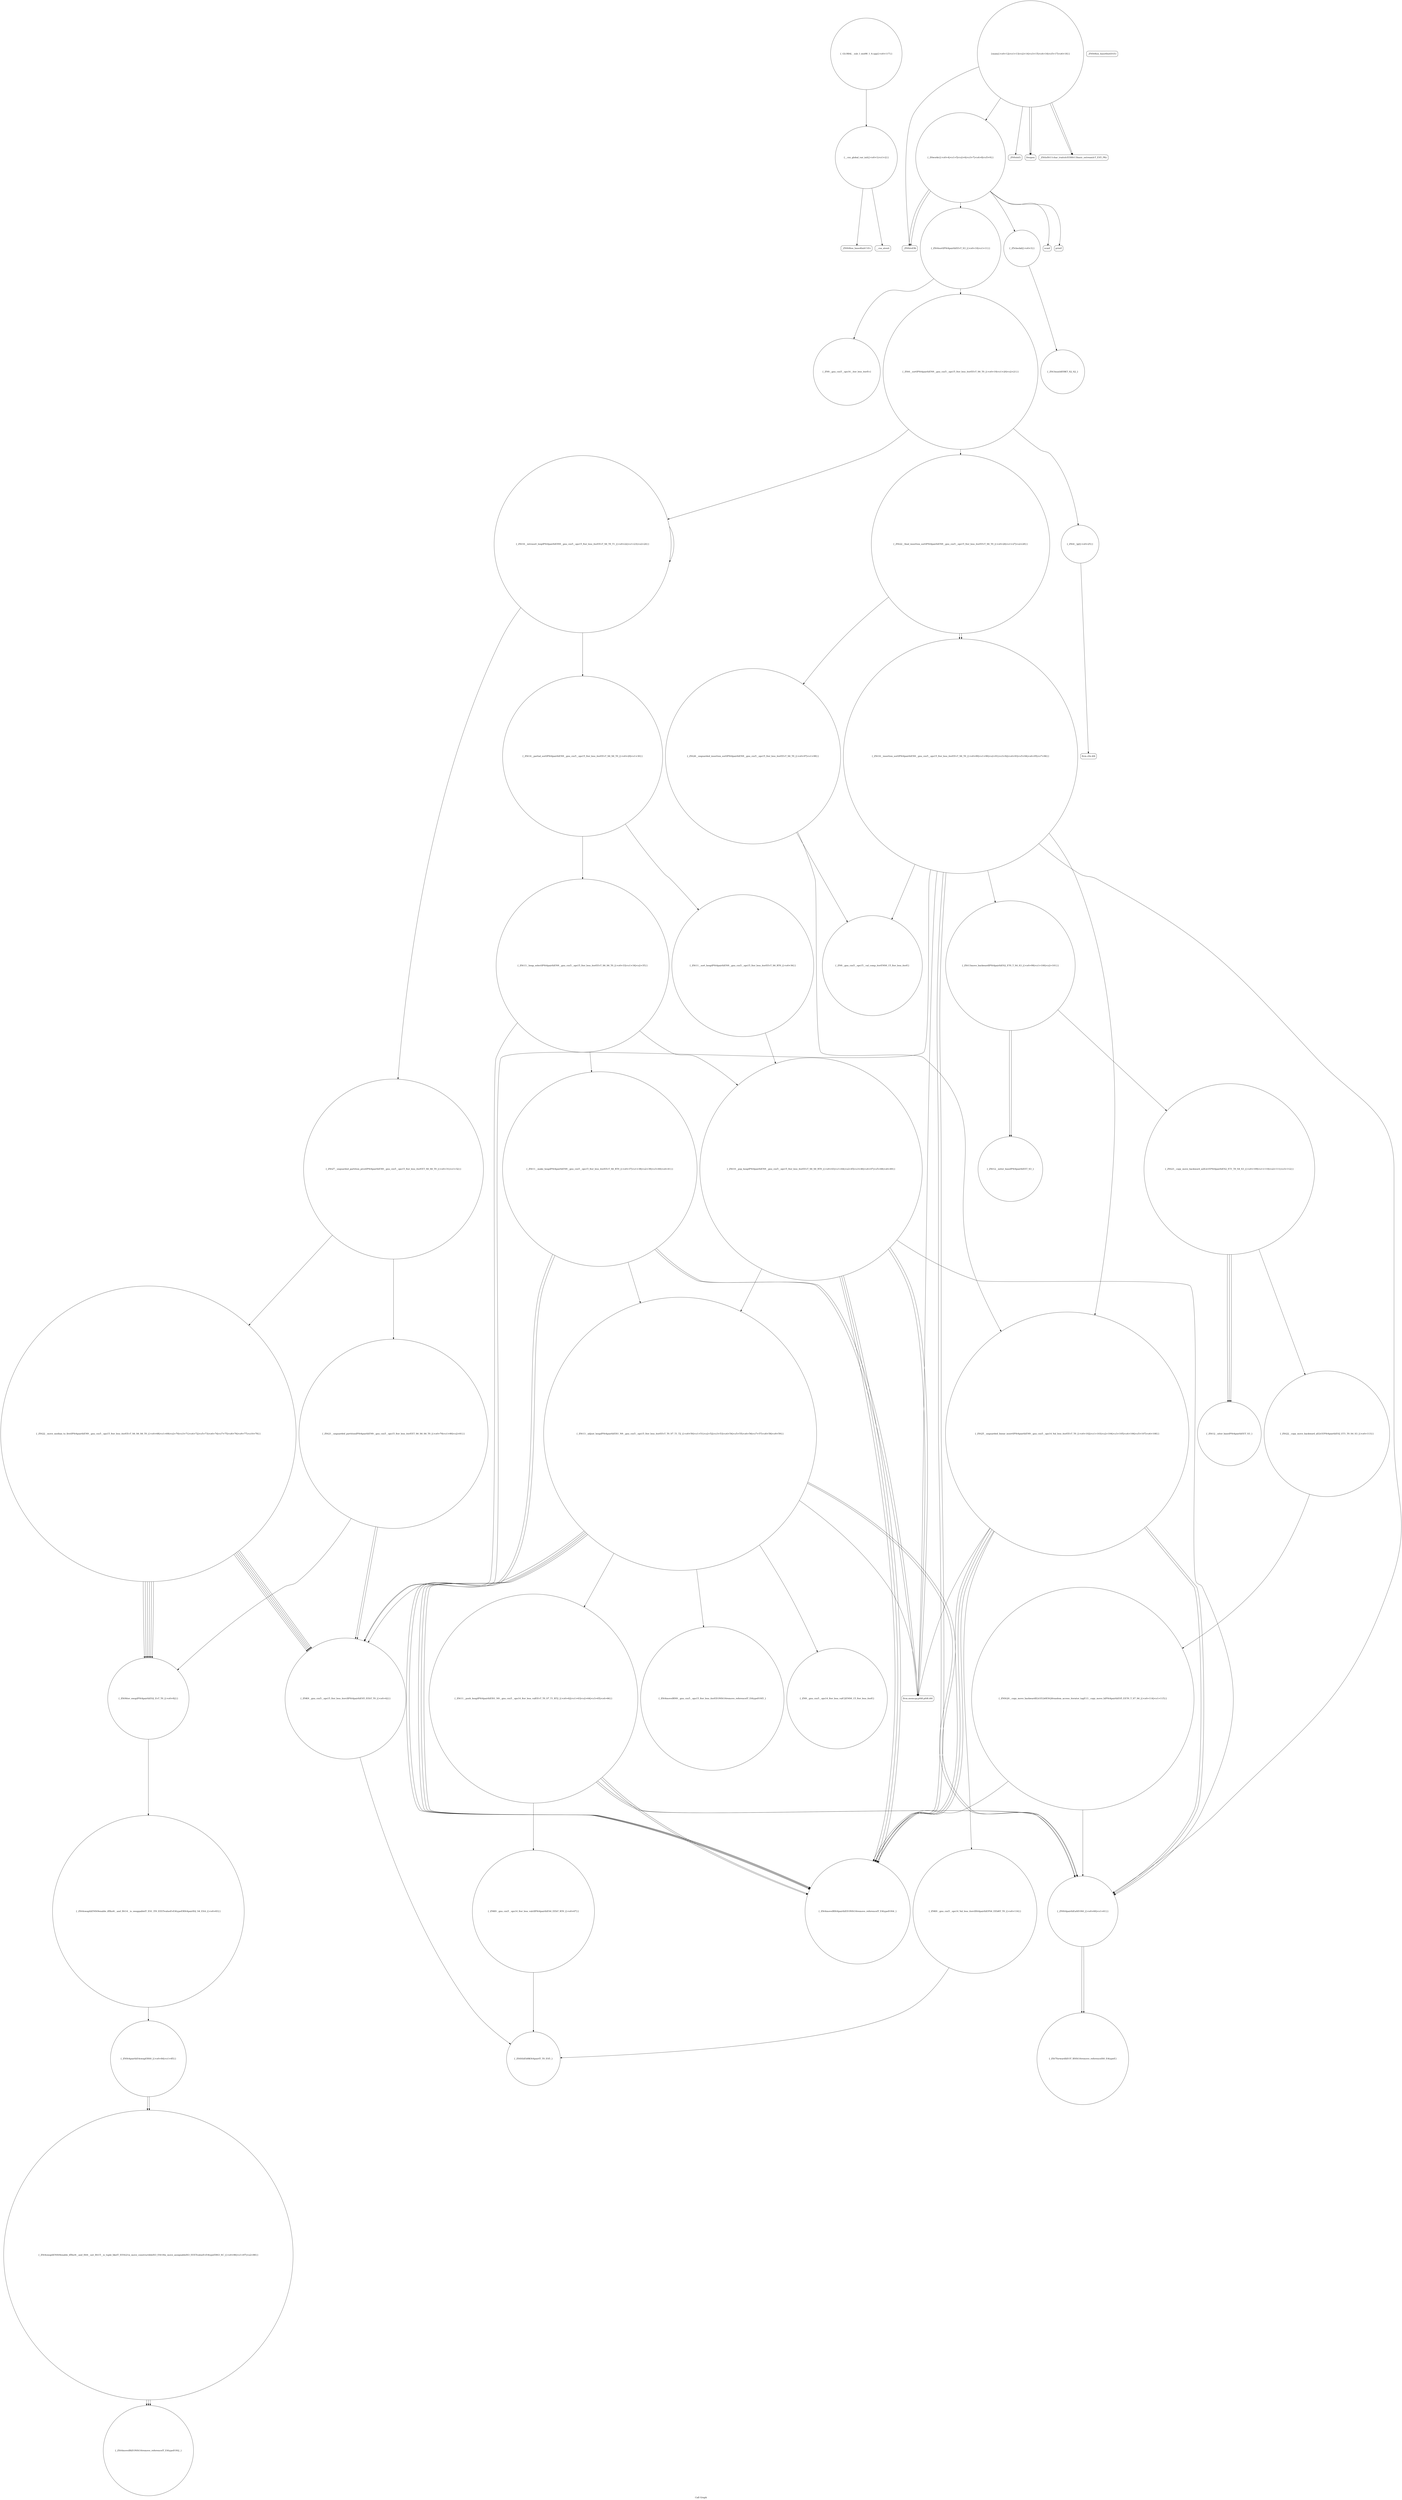 digraph "Call Graph" {
	label="Call Graph";

	Node0x55c9b4e6a560 [shape=record,shape=circle,label="{__cxx_global_var_init|{<s0>1|<s1>2}}"];
	Node0x55c9b4e6a560:s0 -> Node0x55c9b4e6a5e0[color=black];
	Node0x55c9b4e6a560:s1 -> Node0x55c9b4fe5220[color=black];
	Node0x55c9b4fe6720 [shape=record,shape=circle,label="{_ZSt16__insertion_sortIPSt4pairIiiEN9__gnu_cxx5__ops15_Iter_less_iterEEvT_S6_T0_|{<s0>89|<s1>90|<s2>91|<s3>92|<s4>93|<s5>94|<s6>95|<s7>96}}"];
	Node0x55c9b4fe6720:s0 -> Node0x55c9b4fe5d20[color=black];
	Node0x55c9b4fe6720:s1 -> Node0x55c9b4fe5e20[color=black];
	Node0x55c9b4fe6720:s2 -> Node0x55c9b4fe5ea0[color=black];
	Node0x55c9b4fe6720:s3 -> Node0x55c9b4fe6820[color=black];
	Node0x55c9b4fe6720:s4 -> Node0x55c9b4fe5e20[color=black];
	Node0x55c9b4fe6720:s5 -> Node0x55c9b4fe5fa0[color=black];
	Node0x55c9b4fe6720:s6 -> Node0x55c9b4fe7940[color=black];
	Node0x55c9b4fe6720:s7 -> Node0x55c9b4fe78c0[color=black];
	Node0x55c9b4fe5420 [shape=record,shape=Mrecord,label="{_ZNSirsERi}"];
	Node0x55c9b4fe7ac0 [shape=record,shape=circle,label="{_ZSt22__copy_move_backward_aILb1EPSt4pairIiiES2_ET1_T0_S4_S3_|{<s0>113}}"];
	Node0x55c9b4fe7ac0:s0 -> Node0x55c9b4fe7bc0[color=black];
	Node0x55c9b4fe57a0 [shape=record,shape=Mrecord,label="{_ZNSolsEi}"];
	Node0x55c9b4fe5b20 [shape=record,shape=circle,label="{_ZSt27__unguarded_partition_pivotIPSt4pairIiiEN9__gnu_cxx5__ops15_Iter_less_iterEET_S6_S6_T0_|{<s0>31|<s1>32}}"];
	Node0x55c9b4fe5b20:s0 -> Node0x55c9b4fe6320[color=black];
	Node0x55c9b4fe5b20:s1 -> Node0x55c9b4fe63a0[color=black];
	Node0x55c9b4fe5ea0 [shape=record,shape=Mrecord,label="{llvm.memcpy.p0i8.p0i8.i64}"];
	Node0x55c9b4fe6220 [shape=record,shape=circle,label="{_ZNK9__gnu_cxx5__ops14_Iter_less_valclIPSt4pairIiiES4_EEbT_RT0_|{<s0>67}}"];
	Node0x55c9b4fe6220:s0 -> Node0x55c9b4fe62a0[color=black];
	Node0x55c9b4fe65a0 [shape=record,shape=circle,label="{_ZSt4swapIiENSt9enable_ifIXsr6__and_ISt6__not_ISt15__is_tuple_likeIT_EESt21is_move_constructibleIS3_ESt18is_move_assignableIS3_EEE5valueEvE4typeERS3_SC_|{<s0>86|<s1>87|<s2>88}}"];
	Node0x55c9b4fe65a0:s0 -> Node0x55c9b4fe6620[color=black];
	Node0x55c9b4fe65a0:s1 -> Node0x55c9b4fe6620[color=black];
	Node0x55c9b4fe65a0:s2 -> Node0x55c9b4fe6620[color=black];
	Node0x55c9b4fe52a0 [shape=record,shape=circle,label="{_Z5checkd|{<s0>3}}"];
	Node0x55c9b4fe52a0:s0 -> Node0x55c9b4fe5320[color=black];
	Node0x55c9b4fe7940 [shape=record,shape=circle,label="{_ZN9__gnu_cxx5__ops15__val_comp_iterENS0_15_Iter_less_iterE}"];
	Node0x55c9b4fe5620 [shape=record,shape=circle,label="{main|{<s0>12|<s1>13|<s2>14|<s3>15|<s4>16|<s5>17|<s6>18}}"];
	Node0x55c9b4fe5620:s0 -> Node0x55c9b4fe56a0[color=black];
	Node0x55c9b4fe5620:s1 -> Node0x55c9b4fe56a0[color=black];
	Node0x55c9b4fe5620:s2 -> Node0x55c9b4fe5420[color=black];
	Node0x55c9b4fe5620:s3 -> Node0x55c9b4fe5720[color=black];
	Node0x55c9b4fe5620:s4 -> Node0x55c9b4fe57a0[color=black];
	Node0x55c9b4fe5620:s5 -> Node0x55c9b4fe5720[color=black];
	Node0x55c9b4fe5620:s6 -> Node0x55c9b4fe53a0[color=black];
	Node0x55c9b4fe7cc0 [shape=record,shape=circle,label="{_GLOBAL__sub_I_oioi98_1_0.cpp|{<s0>117}}"];
	Node0x55c9b4fe7cc0:s0 -> Node0x55c9b4e6a560[color=black];
	Node0x55c9b4fe59a0 [shape=record,shape=circle,label="{_ZSt4__lgl|{<s0>25}}"];
	Node0x55c9b4fe59a0:s0 -> Node0x55c9b4fe66a0[color=black];
	Node0x55c9b4fe5d20 [shape=record,shape=circle,label="{_ZNK9__gnu_cxx5__ops15_Iter_less_iterclIPSt4pairIiiES5_EEbT_T0_|{<s0>42}}"];
	Node0x55c9b4fe5d20:s0 -> Node0x55c9b4fe62a0[color=black];
	Node0x55c9b4fe60a0 [shape=record,shape=circle,label="{_ZN9__gnu_cxx5__ops14_Iter_less_valC2ENS0_15_Iter_less_iterE}"];
	Node0x55c9b4fe6420 [shape=record,shape=circle,label="{_ZSt9iter_swapIPSt4pairIiiES2_EvT_T0_|{<s0>82}}"];
	Node0x55c9b4fe6420:s0 -> Node0x55c9b4fe64a0[color=black];
	Node0x55c9b4e6a5e0 [shape=record,shape=Mrecord,label="{_ZNSt8ios_base4InitC1Ev}"];
	Node0x55c9b4fe67a0 [shape=record,shape=circle,label="{_ZSt26__unguarded_insertion_sortIPSt4pairIiiEN9__gnu_cxx5__ops15_Iter_less_iterEEvT_S6_T0_|{<s0>97|<s1>98}}"];
	Node0x55c9b4fe67a0:s0 -> Node0x55c9b4fe7940[color=black];
	Node0x55c9b4fe67a0:s1 -> Node0x55c9b4fe78c0[color=black];
	Node0x55c9b4fe54a0 [shape=record,shape=Mrecord,label="{scanf}"];
	Node0x55c9b4fe7b40 [shape=record,shape=circle,label="{_ZSt12__niter_baseIPSt4pairIiiEET_S3_}"];
	Node0x55c9b4fe5820 [shape=record,shape=circle,label="{_ZSt6__sortIPSt4pairIiiEN9__gnu_cxx5__ops15_Iter_less_iterEEvT_S6_T0_|{<s0>19|<s1>20|<s2>21}}"];
	Node0x55c9b4fe5820:s0 -> Node0x55c9b4fe59a0[color=black];
	Node0x55c9b4fe5820:s1 -> Node0x55c9b4fe5920[color=black];
	Node0x55c9b4fe5820:s2 -> Node0x55c9b4fe5a20[color=black];
	Node0x55c9b4fe5ba0 [shape=record,shape=circle,label="{_ZSt13__heap_selectIPSt4pairIiiEN9__gnu_cxx5__ops15_Iter_less_iterEEvT_S6_S6_T0_|{<s0>33|<s1>34|<s2>35}}"];
	Node0x55c9b4fe5ba0:s0 -> Node0x55c9b4fe5ca0[color=black];
	Node0x55c9b4fe5ba0:s1 -> Node0x55c9b4fe5d20[color=black];
	Node0x55c9b4fe5ba0:s2 -> Node0x55c9b4fe5da0[color=black];
	Node0x55c9b4fe5f20 [shape=record,shape=circle,label="{_ZSt13__adjust_heapIPSt4pairIiiElS1_N9__gnu_cxx5__ops15_Iter_less_iterEEvT_T0_S7_T1_T2_|{<s0>50|<s1>51|<s2>52|<s3>53|<s4>54|<s5>55|<s6>56|<s7>57|<s8>58|<s9>59}}"];
	Node0x55c9b4fe5f20:s0 -> Node0x55c9b4fe5d20[color=black];
	Node0x55c9b4fe5f20:s1 -> Node0x55c9b4fe5e20[color=black];
	Node0x55c9b4fe5f20:s2 -> Node0x55c9b4fe5fa0[color=black];
	Node0x55c9b4fe5f20:s3 -> Node0x55c9b4fe5e20[color=black];
	Node0x55c9b4fe5f20:s4 -> Node0x55c9b4fe5fa0[color=black];
	Node0x55c9b4fe5f20:s5 -> Node0x55c9b4fe6020[color=black];
	Node0x55c9b4fe5f20:s6 -> Node0x55c9b4fe60a0[color=black];
	Node0x55c9b4fe5f20:s7 -> Node0x55c9b4fe5e20[color=black];
	Node0x55c9b4fe5f20:s8 -> Node0x55c9b4fe5ea0[color=black];
	Node0x55c9b4fe5f20:s9 -> Node0x55c9b4fe6120[color=black];
	Node0x55c9b4fe62a0 [shape=record,shape=circle,label="{_ZStltIiiEbRKSt4pairIT_T0_ES5_}"];
	Node0x55c9b4fe6620 [shape=record,shape=circle,label="{_ZSt4moveIRiEONSt16remove_referenceIT_E4typeEOS2_}"];
	Node0x55c9b4fe5320 [shape=record,shape=circle,label="{_ZSt3maxIdERKT_S2_S2_}"];
	Node0x55c9b4fe79c0 [shape=record,shape=circle,label="{_ZSt23__copy_move_backward_a2ILb1EPSt4pairIiiES2_ET1_T0_S4_S3_|{<s0>109|<s1>110|<s2>111|<s3>112}}"];
	Node0x55c9b4fe79c0:s0 -> Node0x55c9b4fe7b40[color=black];
	Node0x55c9b4fe79c0:s1 -> Node0x55c9b4fe7b40[color=black];
	Node0x55c9b4fe79c0:s2 -> Node0x55c9b4fe7b40[color=black];
	Node0x55c9b4fe79c0:s3 -> Node0x55c9b4fe7ac0[color=black];
	Node0x55c9b4fe56a0 [shape=record,shape=Mrecord,label="{freopen}"];
	Node0x55c9b4fe5a20 [shape=record,shape=circle,label="{_ZSt22__final_insertion_sortIPSt4pairIiiEN9__gnu_cxx5__ops15_Iter_less_iterEEvT_S6_T0_|{<s0>26|<s1>27|<s2>28}}"];
	Node0x55c9b4fe5a20:s0 -> Node0x55c9b4fe6720[color=black];
	Node0x55c9b4fe5a20:s1 -> Node0x55c9b4fe67a0[color=black];
	Node0x55c9b4fe5a20:s2 -> Node0x55c9b4fe6720[color=black];
	Node0x55c9b4fe5da0 [shape=record,shape=circle,label="{_ZSt10__pop_heapIPSt4pairIiiEN9__gnu_cxx5__ops15_Iter_less_iterEEvT_S6_S6_RT0_|{<s0>43|<s1>44|<s2>45|<s3>46|<s4>47|<s5>48|<s6>49}}"];
	Node0x55c9b4fe5da0:s0 -> Node0x55c9b4fe5e20[color=black];
	Node0x55c9b4fe5da0:s1 -> Node0x55c9b4fe5ea0[color=black];
	Node0x55c9b4fe5da0:s2 -> Node0x55c9b4fe5e20[color=black];
	Node0x55c9b4fe5da0:s3 -> Node0x55c9b4fe5fa0[color=black];
	Node0x55c9b4fe5da0:s4 -> Node0x55c9b4fe5e20[color=black];
	Node0x55c9b4fe5da0:s5 -> Node0x55c9b4fe5ea0[color=black];
	Node0x55c9b4fe5da0:s6 -> Node0x55c9b4fe5f20[color=black];
	Node0x55c9b4fe6120 [shape=record,shape=circle,label="{_ZSt11__push_heapIPSt4pairIiiElS1_N9__gnu_cxx5__ops14_Iter_less_valEEvT_T0_S7_T1_RT2_|{<s0>62|<s1>63|<s2>64|<s3>65|<s4>66}}"];
	Node0x55c9b4fe6120:s0 -> Node0x55c9b4fe6220[color=black];
	Node0x55c9b4fe6120:s1 -> Node0x55c9b4fe5e20[color=black];
	Node0x55c9b4fe6120:s2 -> Node0x55c9b4fe5fa0[color=black];
	Node0x55c9b4fe6120:s3 -> Node0x55c9b4fe5e20[color=black];
	Node0x55c9b4fe6120:s4 -> Node0x55c9b4fe5fa0[color=black];
	Node0x55c9b4fe64a0 [shape=record,shape=circle,label="{_ZSt4swapIiiENSt9enable_ifIXsr6__and_ISt14__is_swappableIT_ES1_IT0_EEE5valueEvE4typeERSt4pairIS2_S4_ESA_|{<s0>83}}"];
	Node0x55c9b4fe64a0:s0 -> Node0x55c9b4fe6520[color=black];
	Node0x55c9b4fe51a0 [shape=record,shape=Mrecord,label="{_ZNSt8ios_base4InitD1Ev}"];
	Node0x55c9b4fe6820 [shape=record,shape=circle,label="{_ZSt13move_backwardIPSt4pairIiiES2_ET0_T_S4_S3_|{<s0>99|<s1>100|<s2>101}}"];
	Node0x55c9b4fe6820:s0 -> Node0x55c9b4fe7a40[color=black];
	Node0x55c9b4fe6820:s1 -> Node0x55c9b4fe7a40[color=black];
	Node0x55c9b4fe6820:s2 -> Node0x55c9b4fe79c0[color=black];
	Node0x55c9b4fe5520 [shape=record,shape=circle,label="{_ZSt4sortIPSt4pairIiiEEvT_S3_|{<s0>10|<s1>11}}"];
	Node0x55c9b4fe5520:s0 -> Node0x55c9b4fe58a0[color=black];
	Node0x55c9b4fe5520:s1 -> Node0x55c9b4fe5820[color=black];
	Node0x55c9b4fe7bc0 [shape=record,shape=circle,label="{_ZNSt20__copy_move_backwardILb1ELb0ESt26random_access_iterator_tagE13__copy_move_bIPSt4pairIiiES5_EET0_T_S7_S6_|{<s0>114|<s1>115}}"];
	Node0x55c9b4fe7bc0:s0 -> Node0x55c9b4fe5e20[color=black];
	Node0x55c9b4fe7bc0:s1 -> Node0x55c9b4fe5fa0[color=black];
	Node0x55c9b4fe58a0 [shape=record,shape=circle,label="{_ZN9__gnu_cxx5__ops16__iter_less_iterEv}"];
	Node0x55c9b4fe5c20 [shape=record,shape=circle,label="{_ZSt11__sort_heapIPSt4pairIiiEN9__gnu_cxx5__ops15_Iter_less_iterEEvT_S6_RT0_|{<s0>36}}"];
	Node0x55c9b4fe5c20:s0 -> Node0x55c9b4fe5da0[color=black];
	Node0x55c9b4fe5fa0 [shape=record,shape=circle,label="{_ZNSt4pairIiiEaSEOS0_|{<s0>60|<s1>61}}"];
	Node0x55c9b4fe5fa0:s0 -> Node0x55c9b4fe61a0[color=black];
	Node0x55c9b4fe5fa0:s1 -> Node0x55c9b4fe61a0[color=black];
	Node0x55c9b4fe6320 [shape=record,shape=circle,label="{_ZSt22__move_median_to_firstIPSt4pairIiiEN9__gnu_cxx5__ops15_Iter_less_iterEEvT_S6_S6_S6_T0_|{<s0>68|<s1>69|<s2>70|<s3>71|<s4>72|<s5>73|<s6>74|<s7>75|<s8>76|<s9>77|<s10>78}}"];
	Node0x55c9b4fe6320:s0 -> Node0x55c9b4fe5d20[color=black];
	Node0x55c9b4fe6320:s1 -> Node0x55c9b4fe5d20[color=black];
	Node0x55c9b4fe6320:s2 -> Node0x55c9b4fe6420[color=black];
	Node0x55c9b4fe6320:s3 -> Node0x55c9b4fe5d20[color=black];
	Node0x55c9b4fe6320:s4 -> Node0x55c9b4fe6420[color=black];
	Node0x55c9b4fe6320:s5 -> Node0x55c9b4fe6420[color=black];
	Node0x55c9b4fe6320:s6 -> Node0x55c9b4fe5d20[color=black];
	Node0x55c9b4fe6320:s7 -> Node0x55c9b4fe6420[color=black];
	Node0x55c9b4fe6320:s8 -> Node0x55c9b4fe5d20[color=black];
	Node0x55c9b4fe6320:s9 -> Node0x55c9b4fe6420[color=black];
	Node0x55c9b4fe6320:s10 -> Node0x55c9b4fe6420[color=black];
	Node0x55c9b4fe66a0 [shape=record,shape=Mrecord,label="{llvm.ctlz.i64}"];
	Node0x55c9b4fe53a0 [shape=record,shape=circle,label="{_Z4workv|{<s0>4|<s1>5|<s2>6|<s3>7|<s4>8|<s5>9}}"];
	Node0x55c9b4fe53a0:s0 -> Node0x55c9b4fe5420[color=black];
	Node0x55c9b4fe53a0:s1 -> Node0x55c9b4fe5420[color=black];
	Node0x55c9b4fe53a0:s2 -> Node0x55c9b4fe54a0[color=black];
	Node0x55c9b4fe53a0:s3 -> Node0x55c9b4fe5520[color=black];
	Node0x55c9b4fe53a0:s4 -> Node0x55c9b4fe52a0[color=black];
	Node0x55c9b4fe53a0:s5 -> Node0x55c9b4fe55a0[color=black];
	Node0x55c9b4fe7a40 [shape=record,shape=circle,label="{_ZSt12__miter_baseIPSt4pairIiiEET_S3_}"];
	Node0x55c9b4fe5720 [shape=record,shape=Mrecord,label="{_ZStlsISt11char_traitsIcEERSt13basic_ostreamIcT_ES5_PKc}"];
	Node0x55c9b4fe5aa0 [shape=record,shape=circle,label="{_ZSt14__partial_sortIPSt4pairIiiEN9__gnu_cxx5__ops15_Iter_less_iterEEvT_S6_S6_T0_|{<s0>29|<s1>30}}"];
	Node0x55c9b4fe5aa0:s0 -> Node0x55c9b4fe5ba0[color=black];
	Node0x55c9b4fe5aa0:s1 -> Node0x55c9b4fe5c20[color=black];
	Node0x55c9b4fe5e20 [shape=record,shape=circle,label="{_ZSt4moveIRSt4pairIiiEEONSt16remove_referenceIT_E4typeEOS4_}"];
	Node0x55c9b4fe61a0 [shape=record,shape=circle,label="{_ZSt7forwardIiEOT_RNSt16remove_referenceIS0_E4typeE}"];
	Node0x55c9b4fe6520 [shape=record,shape=circle,label="{_ZNSt4pairIiiE4swapERS0_|{<s0>84|<s1>85}}"];
	Node0x55c9b4fe6520:s0 -> Node0x55c9b4fe65a0[color=black];
	Node0x55c9b4fe6520:s1 -> Node0x55c9b4fe65a0[color=black];
	Node0x55c9b4fe5220 [shape=record,shape=Mrecord,label="{__cxa_atexit}"];
	Node0x55c9b4fe78c0 [shape=record,shape=circle,label="{_ZSt25__unguarded_linear_insertIPSt4pairIiiEN9__gnu_cxx5__ops14_Val_less_iterEEvT_T0_|{<s0>102|<s1>103|<s2>104|<s3>105|<s4>106|<s5>107|<s6>108}}"];
	Node0x55c9b4fe78c0:s0 -> Node0x55c9b4fe5e20[color=black];
	Node0x55c9b4fe78c0:s1 -> Node0x55c9b4fe5ea0[color=black];
	Node0x55c9b4fe78c0:s2 -> Node0x55c9b4fe7c40[color=black];
	Node0x55c9b4fe78c0:s3 -> Node0x55c9b4fe5e20[color=black];
	Node0x55c9b4fe78c0:s4 -> Node0x55c9b4fe5fa0[color=black];
	Node0x55c9b4fe78c0:s5 -> Node0x55c9b4fe5e20[color=black];
	Node0x55c9b4fe78c0:s6 -> Node0x55c9b4fe5fa0[color=black];
	Node0x55c9b4fe55a0 [shape=record,shape=Mrecord,label="{printf}"];
	Node0x55c9b4fe7c40 [shape=record,shape=circle,label="{_ZNK9__gnu_cxx5__ops14_Val_less_iterclISt4pairIiiEPS4_EEbRT_T0_|{<s0>116}}"];
	Node0x55c9b4fe7c40:s0 -> Node0x55c9b4fe62a0[color=black];
	Node0x55c9b4fe5920 [shape=record,shape=circle,label="{_ZSt16__introsort_loopIPSt4pairIiiElN9__gnu_cxx5__ops15_Iter_less_iterEEvT_S6_T0_T1_|{<s0>22|<s1>23|<s2>24}}"];
	Node0x55c9b4fe5920:s0 -> Node0x55c9b4fe5aa0[color=black];
	Node0x55c9b4fe5920:s1 -> Node0x55c9b4fe5b20[color=black];
	Node0x55c9b4fe5920:s2 -> Node0x55c9b4fe5920[color=black];
	Node0x55c9b4fe5ca0 [shape=record,shape=circle,label="{_ZSt11__make_heapIPSt4pairIiiEN9__gnu_cxx5__ops15_Iter_less_iterEEvT_S6_RT0_|{<s0>37|<s1>38|<s2>39|<s3>40|<s4>41}}"];
	Node0x55c9b4fe5ca0:s0 -> Node0x55c9b4fe5e20[color=black];
	Node0x55c9b4fe5ca0:s1 -> Node0x55c9b4fe5ea0[color=black];
	Node0x55c9b4fe5ca0:s2 -> Node0x55c9b4fe5e20[color=black];
	Node0x55c9b4fe5ca0:s3 -> Node0x55c9b4fe5ea0[color=black];
	Node0x55c9b4fe5ca0:s4 -> Node0x55c9b4fe5f20[color=black];
	Node0x55c9b4fe6020 [shape=record,shape=circle,label="{_ZSt4moveIRN9__gnu_cxx5__ops15_Iter_less_iterEEONSt16remove_referenceIT_E4typeEOS5_}"];
	Node0x55c9b4fe63a0 [shape=record,shape=circle,label="{_ZSt21__unguarded_partitionIPSt4pairIiiEN9__gnu_cxx5__ops15_Iter_less_iterEET_S6_S6_S6_T0_|{<s0>79|<s1>80|<s2>81}}"];
	Node0x55c9b4fe63a0:s0 -> Node0x55c9b4fe5d20[color=black];
	Node0x55c9b4fe63a0:s1 -> Node0x55c9b4fe5d20[color=black];
	Node0x55c9b4fe63a0:s2 -> Node0x55c9b4fe6420[color=black];
}

